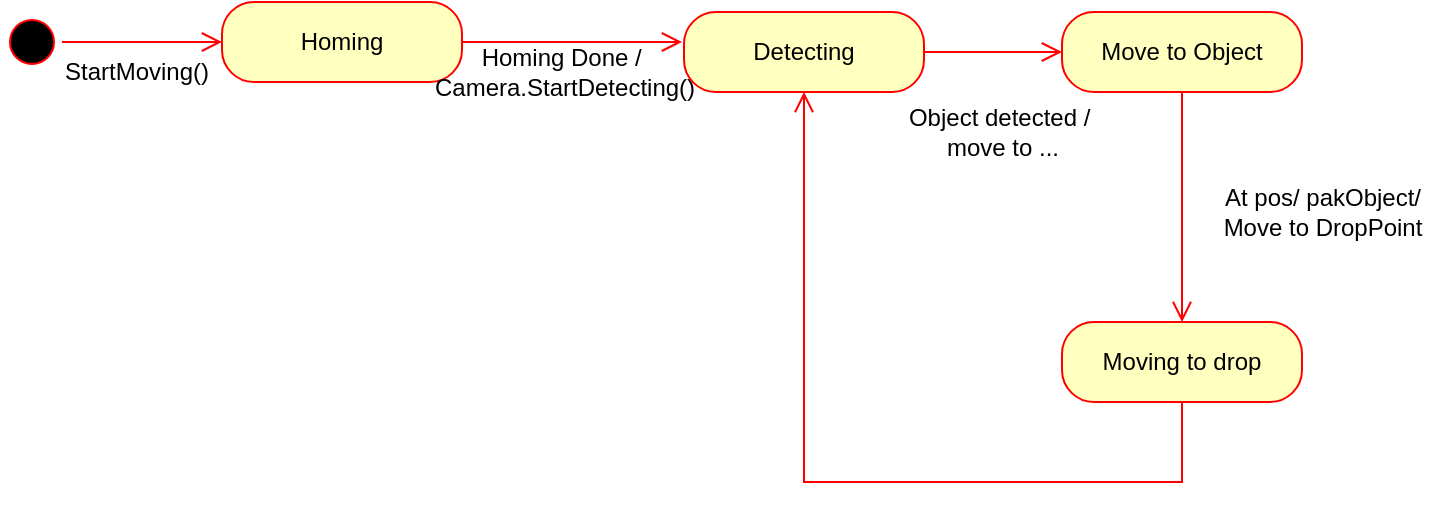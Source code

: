 <mxfile version="22.0.4" type="device">
  <diagram name="Page-1" id="2YBvvXClWsGukQMizWep">
    <mxGraphModel dx="1290" dy="534" grid="1" gridSize="10" guides="1" tooltips="1" connect="1" arrows="1" fold="1" page="1" pageScale="1" pageWidth="850" pageHeight="1100" math="0" shadow="0">
      <root>
        <mxCell id="0" />
        <mxCell id="1" parent="0" />
        <mxCell id="nltM5WF1EHa3icjowugd-1" value="" style="ellipse;html=1;shape=startState;fillColor=#000000;strokeColor=#ff0000;" vertex="1" parent="1">
          <mxGeometry x="50" y="45" width="30" height="30" as="geometry" />
        </mxCell>
        <mxCell id="nltM5WF1EHa3icjowugd-2" value="" style="edgeStyle=orthogonalEdgeStyle;html=1;verticalAlign=bottom;endArrow=open;endSize=8;strokeColor=#ff0000;rounded=0;entryX=0;entryY=0.5;entryDx=0;entryDy=0;" edge="1" source="nltM5WF1EHa3icjowugd-1" parent="1" target="nltM5WF1EHa3icjowugd-3">
          <mxGeometry relative="1" as="geometry">
            <mxPoint x="160" y="55" as="targetPoint" />
            <Array as="points">
              <mxPoint x="140" y="60" />
              <mxPoint x="140" y="60" />
            </Array>
          </mxGeometry>
        </mxCell>
        <mxCell id="nltM5WF1EHa3icjowugd-3" value="Homing" style="rounded=1;whiteSpace=wrap;html=1;arcSize=40;fontColor=#000000;fillColor=#ffffc0;strokeColor=#ff0000;" vertex="1" parent="1">
          <mxGeometry x="160" y="40" width="120" height="40" as="geometry" />
        </mxCell>
        <mxCell id="nltM5WF1EHa3icjowugd-4" value="" style="edgeStyle=orthogonalEdgeStyle;html=1;verticalAlign=bottom;endArrow=open;endSize=8;strokeColor=#ff0000;rounded=0;entryX=0;entryY=0.5;entryDx=0;entryDy=0;" edge="1" source="nltM5WF1EHa3icjowugd-3" parent="1">
          <mxGeometry relative="1" as="geometry">
            <mxPoint x="390" y="60" as="targetPoint" />
          </mxGeometry>
        </mxCell>
        <mxCell id="nltM5WF1EHa3icjowugd-9" value="Homing Done /&amp;nbsp;&lt;br&gt;Camera.StartDetecting()" style="text;html=1;align=center;verticalAlign=middle;resizable=0;points=[];autosize=1;strokeColor=none;fillColor=none;" vertex="1" parent="1">
          <mxGeometry x="256" y="55" width="150" height="40" as="geometry" />
        </mxCell>
        <mxCell id="nltM5WF1EHa3icjowugd-10" value="StartMoving()" style="text;html=1;align=center;verticalAlign=middle;resizable=0;points=[];autosize=1;strokeColor=none;fillColor=none;" vertex="1" parent="1">
          <mxGeometry x="72" y="60" width="90" height="30" as="geometry" />
        </mxCell>
        <mxCell id="nltM5WF1EHa3icjowugd-15" value="Detecting" style="rounded=1;whiteSpace=wrap;html=1;arcSize=40;fontColor=#000000;fillColor=#ffffc0;strokeColor=#ff0000;" vertex="1" parent="1">
          <mxGeometry x="391" y="45" width="120" height="40" as="geometry" />
        </mxCell>
        <mxCell id="nltM5WF1EHa3icjowugd-16" value="" style="edgeStyle=orthogonalEdgeStyle;html=1;verticalAlign=bottom;endArrow=open;endSize=8;strokeColor=#ff0000;rounded=0;" edge="1" source="nltM5WF1EHa3icjowugd-15" parent="1">
          <mxGeometry relative="1" as="geometry">
            <mxPoint x="580" y="65" as="targetPoint" />
          </mxGeometry>
        </mxCell>
        <mxCell id="nltM5WF1EHa3icjowugd-17" value="Move to Object" style="rounded=1;whiteSpace=wrap;html=1;arcSize=40;fontColor=#000000;fillColor=#ffffc0;strokeColor=#ff0000;" vertex="1" parent="1">
          <mxGeometry x="580" y="45" width="120" height="40" as="geometry" />
        </mxCell>
        <mxCell id="nltM5WF1EHa3icjowugd-18" value="" style="edgeStyle=orthogonalEdgeStyle;html=1;verticalAlign=bottom;endArrow=open;endSize=8;strokeColor=#ff0000;rounded=0;entryX=0.5;entryY=0;entryDx=0;entryDy=0;" edge="1" source="nltM5WF1EHa3icjowugd-17" parent="1" target="nltM5WF1EHa3icjowugd-20">
          <mxGeometry relative="1" as="geometry">
            <mxPoint x="640" y="145" as="targetPoint" />
          </mxGeometry>
        </mxCell>
        <mxCell id="nltM5WF1EHa3icjowugd-19" value="Object detected /&amp;nbsp;&lt;br&gt;move to ..." style="text;html=1;align=center;verticalAlign=middle;resizable=0;points=[];autosize=1;strokeColor=none;fillColor=none;" vertex="1" parent="1">
          <mxGeometry x="490" y="85" width="120" height="40" as="geometry" />
        </mxCell>
        <mxCell id="nltM5WF1EHa3icjowugd-20" value="Moving to drop" style="rounded=1;whiteSpace=wrap;html=1;arcSize=40;fontColor=#000000;fillColor=#ffffc0;strokeColor=#ff0000;" vertex="1" parent="1">
          <mxGeometry x="580" y="200" width="120" height="40" as="geometry" />
        </mxCell>
        <mxCell id="nltM5WF1EHa3icjowugd-21" value="" style="edgeStyle=orthogonalEdgeStyle;html=1;verticalAlign=bottom;endArrow=open;endSize=8;strokeColor=#ff0000;rounded=0;entryX=0.5;entryY=1;entryDx=0;entryDy=0;" edge="1" source="nltM5WF1EHa3icjowugd-20" parent="1" target="nltM5WF1EHa3icjowugd-15">
          <mxGeometry relative="1" as="geometry">
            <mxPoint x="640" y="300" as="targetPoint" />
            <Array as="points">
              <mxPoint x="640" y="280" />
              <mxPoint x="451" y="280" />
            </Array>
          </mxGeometry>
        </mxCell>
        <mxCell id="nltM5WF1EHa3icjowugd-22" value="At pos/ pakObject/ &lt;br&gt;Move to DropPoint" style="text;html=1;align=center;verticalAlign=middle;resizable=0;points=[];autosize=1;strokeColor=none;fillColor=none;" vertex="1" parent="1">
          <mxGeometry x="650" y="125" width="120" height="40" as="geometry" />
        </mxCell>
      </root>
    </mxGraphModel>
  </diagram>
</mxfile>
